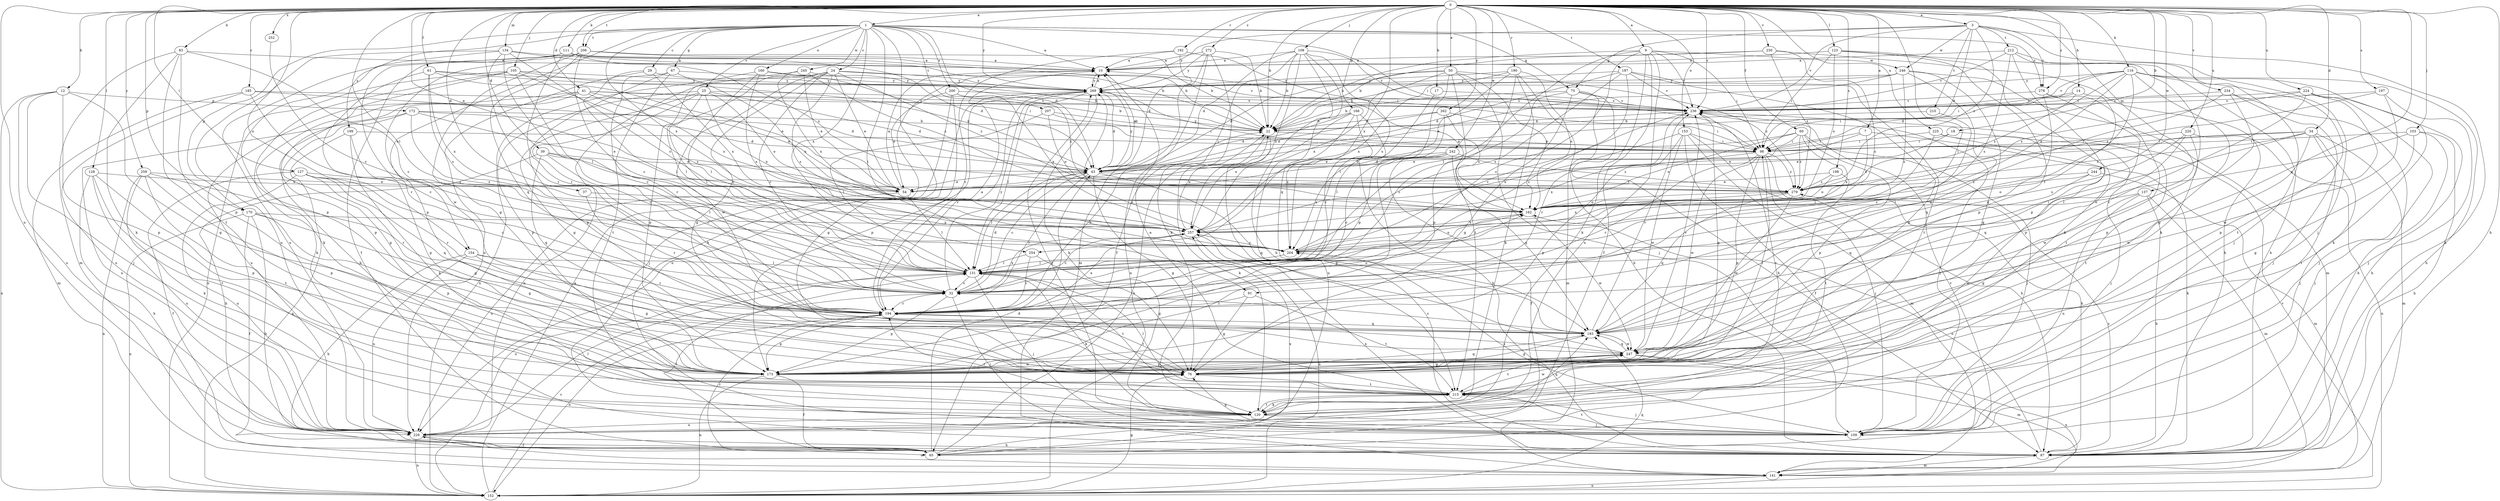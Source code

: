 strict digraph  {
0;
1;
3;
7;
9;
10;
12;
14;
17;
18;
22;
24;
25;
29;
32;
34;
37;
39;
41;
43;
50;
54;
60;
61;
65;
67;
75;
76;
83;
87;
91;
98;
103;
105;
108;
109;
111;
116;
120;
123;
127;
128;
131;
134;
137;
141;
152;
153;
154;
160;
162;
166;
170;
172;
173;
183;
185;
187;
190;
192;
194;
197;
198;
199;
200;
204;
206;
207;
210;
212;
215;
220;
224;
225;
226;
230;
234;
236;
242;
244;
245;
246;
247;
252;
254;
257;
259;
262;
269;
272;
278;
279;
0 -> 1  [label=a];
0 -> 3  [label=a];
0 -> 7  [label=a];
0 -> 9  [label=a];
0 -> 12  [label=b];
0 -> 14  [label=b];
0 -> 17  [label=b];
0 -> 18  [label=b];
0 -> 22  [label=b];
0 -> 34  [label=d];
0 -> 37  [label=d];
0 -> 39  [label=d];
0 -> 41  [label=d];
0 -> 50  [label=e];
0 -> 54  [label=e];
0 -> 60  [label=f];
0 -> 61  [label=f];
0 -> 83  [label=h];
0 -> 87  [label=h];
0 -> 91  [label=i];
0 -> 103  [label=j];
0 -> 105  [label=j];
0 -> 108  [label=j];
0 -> 111  [label=k];
0 -> 116  [label=k];
0 -> 123  [label=l];
0 -> 127  [label=l];
0 -> 128  [label=l];
0 -> 131  [label=l];
0 -> 134  [label=m];
0 -> 137  [label=m];
0 -> 153  [label=o];
0 -> 154  [label=o];
0 -> 166  [label=p];
0 -> 170  [label=p];
0 -> 183  [label=q];
0 -> 185  [label=r];
0 -> 187  [label=r];
0 -> 190  [label=r];
0 -> 192  [label=r];
0 -> 197  [label=s];
0 -> 198  [label=s];
0 -> 206  [label=t];
0 -> 220  [label=u];
0 -> 224  [label=u];
0 -> 225  [label=u];
0 -> 226  [label=u];
0 -> 230  [label=v];
0 -> 234  [label=v];
0 -> 236  [label=v];
0 -> 242  [label=w];
0 -> 244  [label=w];
0 -> 252  [label=x];
0 -> 254  [label=x];
0 -> 259  [label=y];
0 -> 262  [label=y];
0 -> 269  [label=y];
0 -> 272  [label=z];
0 -> 278  [label=z];
1 -> 10  [label=a];
1 -> 24  [label=c];
1 -> 25  [label=c];
1 -> 29  [label=c];
1 -> 43  [label=d];
1 -> 67  [label=g];
1 -> 75  [label=g];
1 -> 87  [label=h];
1 -> 91  [label=i];
1 -> 98  [label=i];
1 -> 154  [label=o];
1 -> 160  [label=o];
1 -> 170  [label=p];
1 -> 199  [label=s];
1 -> 200  [label=s];
1 -> 206  [label=t];
1 -> 207  [label=t];
1 -> 245  [label=w];
1 -> 254  [label=x];
1 -> 257  [label=x];
1 -> 278  [label=z];
3 -> 43  [label=d];
3 -> 75  [label=g];
3 -> 87  [label=h];
3 -> 109  [label=j];
3 -> 210  [label=t];
3 -> 212  [label=t];
3 -> 236  [label=v];
3 -> 246  [label=w];
3 -> 269  [label=y];
3 -> 278  [label=z];
3 -> 279  [label=z];
7 -> 54  [label=e];
7 -> 87  [label=h];
7 -> 98  [label=i];
7 -> 162  [label=o];
9 -> 22  [label=b];
9 -> 32  [label=c];
9 -> 65  [label=f];
9 -> 98  [label=i];
9 -> 120  [label=k];
9 -> 131  [label=l];
9 -> 226  [label=u];
9 -> 236  [label=v];
9 -> 246  [label=w];
10 -> 269  [label=y];
12 -> 76  [label=g];
12 -> 109  [label=j];
12 -> 152  [label=n];
12 -> 172  [label=p];
12 -> 173  [label=p];
12 -> 226  [label=u];
14 -> 98  [label=i];
14 -> 131  [label=l];
14 -> 236  [label=v];
14 -> 279  [label=z];
17 -> 194  [label=r];
17 -> 236  [label=v];
18 -> 54  [label=e];
18 -> 98  [label=i];
18 -> 215  [label=t];
22 -> 98  [label=i];
22 -> 120  [label=k];
22 -> 215  [label=t];
24 -> 32  [label=c];
24 -> 54  [label=e];
24 -> 76  [label=g];
24 -> 152  [label=n];
24 -> 173  [label=p];
24 -> 204  [label=s];
24 -> 236  [label=v];
24 -> 247  [label=w];
24 -> 269  [label=y];
24 -> 279  [label=z];
25 -> 43  [label=d];
25 -> 76  [label=g];
25 -> 131  [label=l];
25 -> 162  [label=o];
25 -> 173  [label=p];
25 -> 194  [label=r];
25 -> 236  [label=v];
25 -> 257  [label=x];
29 -> 131  [label=l];
29 -> 226  [label=u];
29 -> 257  [label=x];
29 -> 269  [label=y];
32 -> 43  [label=d];
32 -> 109  [label=j];
32 -> 173  [label=p];
32 -> 194  [label=r];
32 -> 257  [label=x];
32 -> 269  [label=y];
34 -> 54  [label=e];
34 -> 98  [label=i];
34 -> 109  [label=j];
34 -> 131  [label=l];
34 -> 141  [label=m];
34 -> 215  [label=t];
34 -> 247  [label=w];
34 -> 279  [label=z];
37 -> 162  [label=o];
37 -> 194  [label=r];
39 -> 32  [label=c];
39 -> 43  [label=d];
39 -> 87  [label=h];
39 -> 131  [label=l];
39 -> 162  [label=o];
39 -> 183  [label=q];
41 -> 22  [label=b];
41 -> 54  [label=e];
41 -> 120  [label=k];
41 -> 162  [label=o];
41 -> 173  [label=p];
41 -> 226  [label=u];
41 -> 236  [label=v];
43 -> 10  [label=a];
43 -> 32  [label=c];
43 -> 54  [label=e];
43 -> 76  [label=g];
43 -> 131  [label=l];
43 -> 183  [label=q];
43 -> 194  [label=r];
43 -> 269  [label=y];
43 -> 279  [label=z];
50 -> 43  [label=d];
50 -> 109  [label=j];
50 -> 162  [label=o];
50 -> 173  [label=p];
50 -> 215  [label=t];
50 -> 257  [label=x];
50 -> 269  [label=y];
50 -> 279  [label=z];
54 -> 10  [label=a];
54 -> 131  [label=l];
54 -> 226  [label=u];
60 -> 54  [label=e];
60 -> 98  [label=i];
60 -> 109  [label=j];
60 -> 162  [label=o];
60 -> 173  [label=p];
60 -> 257  [label=x];
60 -> 279  [label=z];
61 -> 22  [label=b];
61 -> 54  [label=e];
61 -> 194  [label=r];
61 -> 204  [label=s];
61 -> 257  [label=x];
61 -> 269  [label=y];
65 -> 22  [label=b];
65 -> 43  [label=d];
65 -> 131  [label=l];
65 -> 194  [label=r];
65 -> 236  [label=v];
65 -> 257  [label=x];
67 -> 76  [label=g];
67 -> 194  [label=r];
67 -> 215  [label=t];
67 -> 257  [label=x];
67 -> 269  [label=y];
75 -> 22  [label=b];
75 -> 32  [label=c];
75 -> 76  [label=g];
75 -> 87  [label=h];
75 -> 141  [label=m];
75 -> 236  [label=v];
76 -> 98  [label=i];
76 -> 183  [label=q];
76 -> 194  [label=r];
76 -> 215  [label=t];
83 -> 10  [label=a];
83 -> 32  [label=c];
83 -> 120  [label=k];
83 -> 141  [label=m];
83 -> 173  [label=p];
83 -> 215  [label=t];
87 -> 141  [label=m];
87 -> 162  [label=o];
87 -> 257  [label=x];
87 -> 279  [label=z];
91 -> 76  [label=g];
91 -> 194  [label=r];
91 -> 215  [label=t];
98 -> 43  [label=d];
98 -> 87  [label=h];
98 -> 109  [label=j];
98 -> 173  [label=p];
98 -> 194  [label=r];
98 -> 247  [label=w];
98 -> 257  [label=x];
98 -> 269  [label=y];
98 -> 279  [label=z];
103 -> 76  [label=g];
103 -> 87  [label=h];
103 -> 98  [label=i];
103 -> 109  [label=j];
103 -> 131  [label=l];
105 -> 32  [label=c];
105 -> 43  [label=d];
105 -> 87  [label=h];
105 -> 120  [label=k];
105 -> 152  [label=n];
105 -> 204  [label=s];
105 -> 269  [label=y];
108 -> 10  [label=a];
108 -> 22  [label=b];
108 -> 43  [label=d];
108 -> 65  [label=f];
108 -> 87  [label=h];
108 -> 183  [label=q];
108 -> 204  [label=s];
108 -> 236  [label=v];
108 -> 257  [label=x];
109 -> 76  [label=g];
109 -> 204  [label=s];
109 -> 215  [label=t];
109 -> 269  [label=y];
111 -> 10  [label=a];
111 -> 22  [label=b];
111 -> 43  [label=d];
111 -> 194  [label=r];
111 -> 226  [label=u];
111 -> 247  [label=w];
111 -> 279  [label=z];
116 -> 43  [label=d];
116 -> 76  [label=g];
116 -> 87  [label=h];
116 -> 98  [label=i];
116 -> 120  [label=k];
116 -> 162  [label=o];
116 -> 183  [label=q];
116 -> 215  [label=t];
116 -> 236  [label=v];
116 -> 269  [label=y];
120 -> 109  [label=j];
120 -> 183  [label=q];
120 -> 194  [label=r];
120 -> 215  [label=t];
120 -> 226  [label=u];
120 -> 236  [label=v];
123 -> 10  [label=a];
123 -> 87  [label=h];
123 -> 98  [label=i];
123 -> 120  [label=k];
123 -> 162  [label=o];
123 -> 173  [label=p];
127 -> 32  [label=c];
127 -> 65  [label=f];
127 -> 76  [label=g];
127 -> 183  [label=q];
127 -> 194  [label=r];
127 -> 226  [label=u];
127 -> 279  [label=z];
128 -> 54  [label=e];
128 -> 87  [label=h];
128 -> 173  [label=p];
128 -> 215  [label=t];
128 -> 226  [label=u];
131 -> 32  [label=c];
131 -> 109  [label=j];
131 -> 120  [label=k];
131 -> 215  [label=t];
131 -> 226  [label=u];
134 -> 10  [label=a];
134 -> 22  [label=b];
134 -> 131  [label=l];
134 -> 173  [label=p];
134 -> 194  [label=r];
134 -> 204  [label=s];
134 -> 226  [label=u];
137 -> 76  [label=g];
137 -> 87  [label=h];
137 -> 141  [label=m];
137 -> 162  [label=o];
137 -> 226  [label=u];
141 -> 152  [label=n];
141 -> 226  [label=u];
152 -> 10  [label=a];
152 -> 32  [label=c];
152 -> 76  [label=g];
152 -> 183  [label=q];
152 -> 236  [label=v];
153 -> 65  [label=f];
153 -> 87  [label=h];
153 -> 98  [label=i];
153 -> 141  [label=m];
153 -> 173  [label=p];
153 -> 247  [label=w];
153 -> 257  [label=x];
154 -> 76  [label=g];
154 -> 87  [label=h];
154 -> 131  [label=l];
154 -> 194  [label=r];
154 -> 226  [label=u];
160 -> 98  [label=i];
160 -> 131  [label=l];
160 -> 152  [label=n];
160 -> 204  [label=s];
160 -> 269  [label=y];
162 -> 10  [label=a];
162 -> 247  [label=w];
162 -> 257  [label=x];
166 -> 22  [label=b];
166 -> 43  [label=d];
166 -> 87  [label=h];
166 -> 204  [label=s];
166 -> 226  [label=u];
166 -> 257  [label=x];
170 -> 65  [label=f];
170 -> 76  [label=g];
170 -> 87  [label=h];
170 -> 152  [label=n];
170 -> 173  [label=p];
170 -> 257  [label=x];
172 -> 22  [label=b];
172 -> 43  [label=d];
172 -> 54  [label=e];
172 -> 76  [label=g];
172 -> 204  [label=s];
172 -> 226  [label=u];
173 -> 65  [label=f];
173 -> 152  [label=n];
173 -> 247  [label=w];
183 -> 32  [label=c];
183 -> 76  [label=g];
183 -> 236  [label=v];
183 -> 247  [label=w];
185 -> 32  [label=c];
185 -> 43  [label=d];
185 -> 141  [label=m];
185 -> 226  [label=u];
185 -> 236  [label=v];
187 -> 32  [label=c];
187 -> 43  [label=d];
187 -> 76  [label=g];
187 -> 204  [label=s];
187 -> 215  [label=t];
187 -> 236  [label=v];
187 -> 269  [label=y];
190 -> 87  [label=h];
190 -> 120  [label=k];
190 -> 131  [label=l];
190 -> 162  [label=o];
190 -> 173  [label=p];
190 -> 257  [label=x];
190 -> 269  [label=y];
192 -> 10  [label=a];
192 -> 43  [label=d];
192 -> 98  [label=i];
192 -> 194  [label=r];
194 -> 10  [label=a];
194 -> 22  [label=b];
194 -> 152  [label=n];
194 -> 162  [label=o];
194 -> 173  [label=p];
194 -> 183  [label=q];
194 -> 257  [label=x];
197 -> 109  [label=j];
197 -> 236  [label=v];
197 -> 247  [label=w];
197 -> 279  [label=z];
198 -> 54  [label=e];
198 -> 162  [label=o];
198 -> 215  [label=t];
198 -> 279  [label=z];
199 -> 98  [label=i];
199 -> 120  [label=k];
199 -> 152  [label=n];
199 -> 173  [label=p];
200 -> 54  [label=e];
200 -> 76  [label=g];
200 -> 109  [label=j];
200 -> 236  [label=v];
200 -> 257  [label=x];
200 -> 279  [label=z];
204 -> 131  [label=l];
204 -> 162  [label=o];
204 -> 236  [label=v];
206 -> 10  [label=a];
206 -> 22  [label=b];
206 -> 32  [label=c];
206 -> 65  [label=f];
206 -> 76  [label=g];
206 -> 173  [label=p];
206 -> 183  [label=q];
207 -> 22  [label=b];
207 -> 98  [label=i];
207 -> 131  [label=l];
207 -> 162  [label=o];
210 -> 22  [label=b];
210 -> 32  [label=c];
212 -> 10  [label=a];
212 -> 109  [label=j];
212 -> 120  [label=k];
212 -> 173  [label=p];
212 -> 204  [label=s];
212 -> 236  [label=v];
215 -> 10  [label=a];
215 -> 109  [label=j];
215 -> 120  [label=k];
215 -> 131  [label=l];
215 -> 247  [label=w];
220 -> 98  [label=i];
220 -> 152  [label=n];
220 -> 183  [label=q];
220 -> 204  [label=s];
220 -> 247  [label=w];
224 -> 87  [label=h];
224 -> 109  [label=j];
224 -> 173  [label=p];
224 -> 194  [label=r];
224 -> 236  [label=v];
224 -> 279  [label=z];
225 -> 98  [label=i];
225 -> 109  [label=j];
225 -> 131  [label=l];
225 -> 226  [label=u];
226 -> 65  [label=f];
226 -> 87  [label=h];
226 -> 131  [label=l];
226 -> 152  [label=n];
230 -> 10  [label=a];
230 -> 22  [label=b];
230 -> 87  [label=h];
230 -> 204  [label=s];
230 -> 279  [label=z];
234 -> 87  [label=h];
234 -> 109  [label=j];
234 -> 173  [label=p];
234 -> 194  [label=r];
234 -> 236  [label=v];
236 -> 22  [label=b];
236 -> 76  [label=g];
236 -> 109  [label=j];
236 -> 194  [label=r];
242 -> 32  [label=c];
242 -> 43  [label=d];
242 -> 65  [label=f];
242 -> 173  [label=p];
242 -> 183  [label=q];
242 -> 204  [label=s];
242 -> 279  [label=z];
244 -> 141  [label=m];
244 -> 162  [label=o];
244 -> 183  [label=q];
244 -> 279  [label=z];
245 -> 54  [label=e];
245 -> 131  [label=l];
245 -> 257  [label=x];
245 -> 269  [label=y];
245 -> 279  [label=z];
246 -> 22  [label=b];
246 -> 54  [label=e];
246 -> 76  [label=g];
246 -> 141  [label=m];
246 -> 183  [label=q];
246 -> 204  [label=s];
246 -> 269  [label=y];
247 -> 76  [label=g];
247 -> 141  [label=m];
247 -> 152  [label=n];
247 -> 173  [label=p];
247 -> 183  [label=q];
247 -> 215  [label=t];
247 -> 236  [label=v];
247 -> 269  [label=y];
252 -> 32  [label=c];
254 -> 76  [label=g];
254 -> 131  [label=l];
254 -> 194  [label=r];
257 -> 22  [label=b];
257 -> 32  [label=c];
257 -> 152  [label=n];
257 -> 204  [label=s];
259 -> 54  [label=e];
259 -> 120  [label=k];
259 -> 152  [label=n];
259 -> 173  [label=p];
259 -> 194  [label=r];
259 -> 215  [label=t];
262 -> 22  [label=b];
262 -> 43  [label=d];
262 -> 98  [label=i];
262 -> 131  [label=l];
262 -> 162  [label=o];
269 -> 10  [label=a];
269 -> 43  [label=d];
269 -> 120  [label=k];
269 -> 131  [label=l];
269 -> 173  [label=p];
269 -> 194  [label=r];
269 -> 226  [label=u];
269 -> 236  [label=v];
272 -> 10  [label=a];
272 -> 22  [label=b];
272 -> 120  [label=k];
272 -> 141  [label=m];
272 -> 152  [label=n];
272 -> 269  [label=y];
278 -> 173  [label=p];
278 -> 183  [label=q];
278 -> 215  [label=t];
278 -> 236  [label=v];
279 -> 162  [label=o];
279 -> 183  [label=q];
279 -> 247  [label=w];
279 -> 257  [label=x];
}
